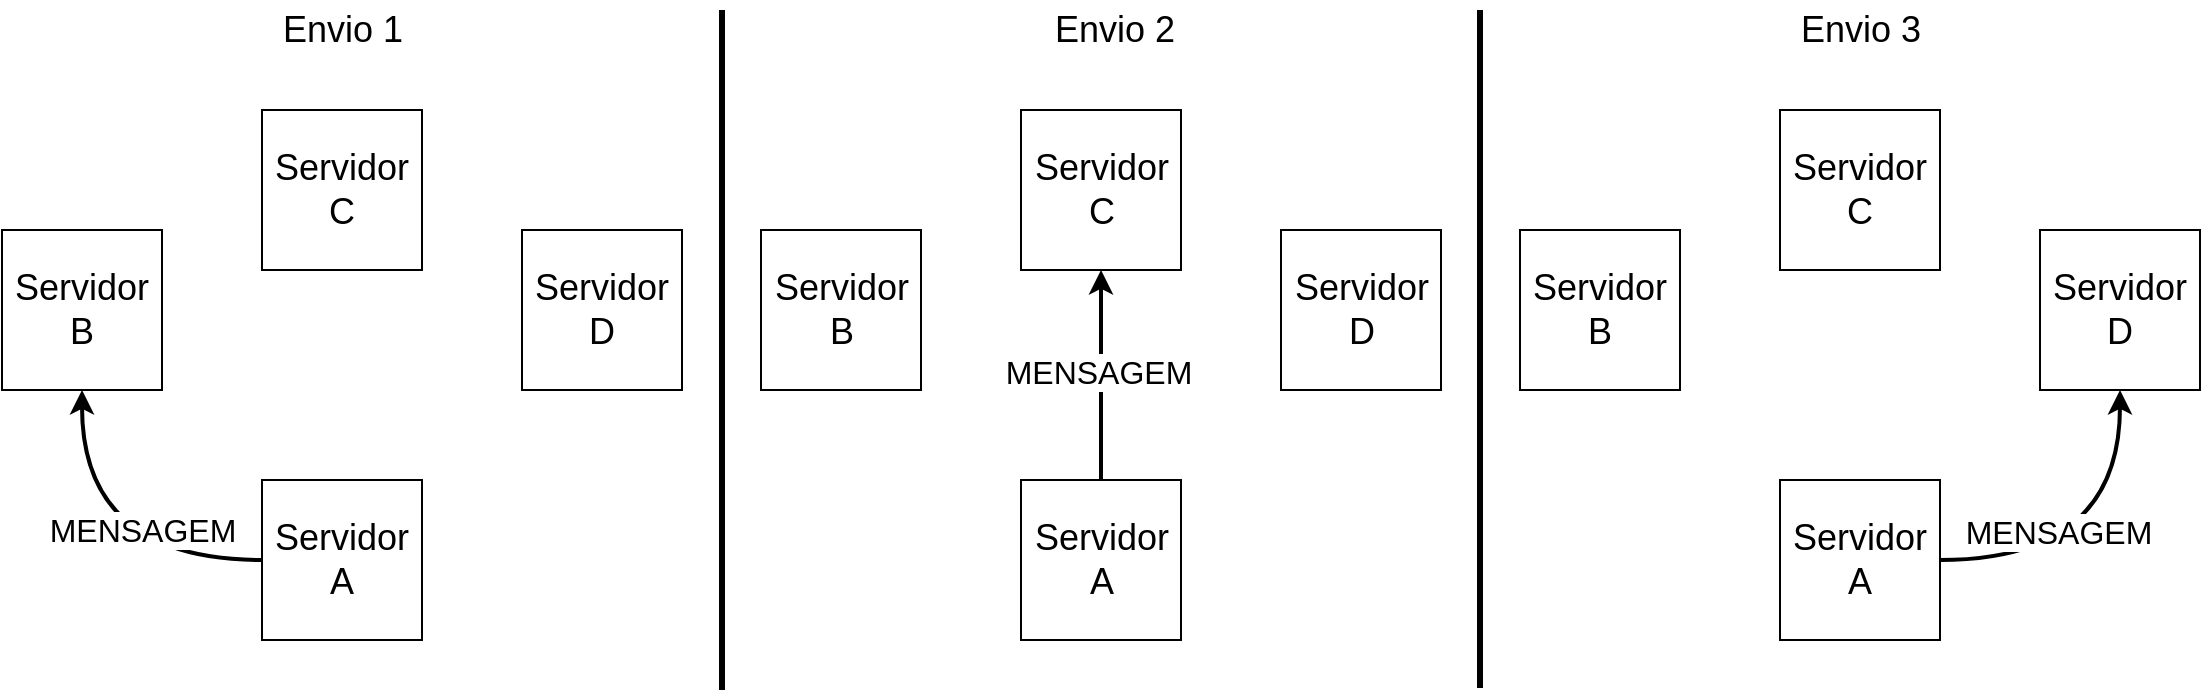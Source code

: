 <mxfile version="12.3.3" type="google" pages="1"><diagram id="9f46799a-70d6-7492-0946-bef42562c5a5" name="Page-1"><mxGraphModel dx="1381" dy="761" grid="1" gridSize="10" guides="1" tooltips="1" connect="1" arrows="1" fold="1" page="1" pageScale="1" pageWidth="1100" pageHeight="850" background="#ffffff" math="0" shadow="0"><root><mxCell id="0"/><mxCell id="1" parent="0"/><mxCell id="S12z-VltrXsDuMJUPWvS-6" style="edgeStyle=orthogonalEdgeStyle;orthogonalLoop=1;jettySize=auto;html=1;entryX=0.5;entryY=1;entryDx=0;entryDy=0;curved=1;fontSize=13;strokeWidth=2;" parent="1" source="S12z-VltrXsDuMJUPWvS-1" target="S12z-VltrXsDuMJUPWvS-3" edge="1"><mxGeometry relative="1" as="geometry"><mxPoint x="40" y="260" as="targetPoint"/></mxGeometry></mxCell><mxCell id="S12z-VltrXsDuMJUPWvS-21" value="MENSAGEM" style="text;html=1;align=center;verticalAlign=middle;resizable=0;points=[];;labelBackgroundColor=#ffffff;fontSize=16;" parent="S12z-VltrXsDuMJUPWvS-6" vertex="1" connectable="0"><mxGeometry x="-0.337" y="-11" relative="1" as="geometry"><mxPoint x="-2" y="-4" as="offset"/></mxGeometry></mxCell><mxCell id="S12z-VltrXsDuMJUPWvS-1" value="Servidor A" style="whiteSpace=wrap;html=1;aspect=fixed;fontSize=18;" parent="1" vertex="1"><mxGeometry x="130" y="295" width="80" height="80" as="geometry"/></mxCell><mxCell id="S12z-VltrXsDuMJUPWvS-3" value="Servidor B" style="whiteSpace=wrap;html=1;aspect=fixed;fontSize=18;" parent="1" vertex="1"><mxGeometry y="170" width="80" height="80" as="geometry"/></mxCell><mxCell id="S12z-VltrXsDuMJUPWvS-4" value="Servidor C" style="whiteSpace=wrap;html=1;aspect=fixed;fontSize=18;" parent="1" vertex="1"><mxGeometry x="130" y="110" width="80" height="80" as="geometry"/></mxCell><mxCell id="S12z-VltrXsDuMJUPWvS-5" value="Servidor D" style="whiteSpace=wrap;html=1;aspect=fixed;fontSize=18;" parent="1" vertex="1"><mxGeometry x="260" y="170" width="80" height="80" as="geometry"/></mxCell><mxCell id="S12z-VltrXsDuMJUPWvS-7" style="edgeStyle=orthogonalEdgeStyle;orthogonalLoop=1;jettySize=auto;html=1;entryX=0.5;entryY=1;entryDx=0;entryDy=0;curved=1;fontSize=13;strokeWidth=2;" parent="1" source="S12z-VltrXsDuMJUPWvS-8" target="S12z-VltrXsDuMJUPWvS-10" edge="1"><mxGeometry relative="1" as="geometry"><mxPoint x="419.5" y="260" as="targetPoint"/></mxGeometry></mxCell><mxCell id="S12z-VltrXsDuMJUPWvS-8" value="Servidor A" style="whiteSpace=wrap;html=1;aspect=fixed;fontSize=18;" parent="1" vertex="1"><mxGeometry x="509.5" y="295" width="80" height="80" as="geometry"/></mxCell><mxCell id="S12z-VltrXsDuMJUPWvS-9" value="Servidor B" style="whiteSpace=wrap;html=1;aspect=fixed;fontSize=18;" parent="1" vertex="1"><mxGeometry x="379.5" y="170" width="80" height="80" as="geometry"/></mxCell><mxCell id="S12z-VltrXsDuMJUPWvS-10" value="Servidor C" style="whiteSpace=wrap;html=1;aspect=fixed;fontSize=18;" parent="1" vertex="1"><mxGeometry x="509.5" y="110" width="80" height="80" as="geometry"/></mxCell><mxCell id="S12z-VltrXsDuMJUPWvS-11" value="Servidor D" style="whiteSpace=wrap;html=1;aspect=fixed;fontSize=18;" parent="1" vertex="1"><mxGeometry x="639.5" y="170" width="80" height="80" as="geometry"/></mxCell><mxCell id="S12z-VltrXsDuMJUPWvS-12" style="edgeStyle=orthogonalEdgeStyle;orthogonalLoop=1;jettySize=auto;html=1;entryX=0.5;entryY=1;entryDx=0;entryDy=0;curved=1;fontSize=13;strokeWidth=2;" parent="1" source="S12z-VltrXsDuMJUPWvS-13" target="S12z-VltrXsDuMJUPWvS-16" edge="1"><mxGeometry relative="1" as="geometry"><mxPoint x="799" y="260" as="targetPoint"/></mxGeometry></mxCell><mxCell id="S12z-VltrXsDuMJUPWvS-13" value="Servidor A" style="whiteSpace=wrap;html=1;aspect=fixed;fontSize=18;" parent="1" vertex="1"><mxGeometry x="889" y="295" width="80" height="80" as="geometry"/></mxCell><mxCell id="S12z-VltrXsDuMJUPWvS-14" value="Servidor B" style="whiteSpace=wrap;html=1;aspect=fixed;fontSize=18;" parent="1" vertex="1"><mxGeometry x="759" y="170" width="80" height="80" as="geometry"/></mxCell><mxCell id="S12z-VltrXsDuMJUPWvS-15" value="Servidor C" style="whiteSpace=wrap;html=1;aspect=fixed;fontSize=18;" parent="1" vertex="1"><mxGeometry x="889" y="110" width="80" height="80" as="geometry"/></mxCell><mxCell id="S12z-VltrXsDuMJUPWvS-16" value="Servidor D" style="whiteSpace=wrap;html=1;aspect=fixed;fontSize=18;" parent="1" vertex="1"><mxGeometry x="1019" y="170" width="80" height="80" as="geometry"/></mxCell><mxCell id="S12z-VltrXsDuMJUPWvS-17" value="" style="endArrow=none;html=1;strokeWidth=3;" parent="1" edge="1"><mxGeometry width="50" height="50" relative="1" as="geometry"><mxPoint x="360" y="60" as="sourcePoint"/><mxPoint x="360" y="400" as="targetPoint"/></mxGeometry></mxCell><mxCell id="S12z-VltrXsDuMJUPWvS-18" value="" style="endArrow=none;html=1;strokeWidth=3;" parent="1" edge="1"><mxGeometry width="50" height="50" relative="1" as="geometry"><mxPoint x="739" y="60" as="sourcePoint"/><mxPoint x="739" y="399" as="targetPoint"/></mxGeometry></mxCell><mxCell id="S12z-VltrXsDuMJUPWvS-22" value="MENSAGEM" style="text;html=1;align=center;verticalAlign=middle;resizable=0;points=[];;labelBackgroundColor=#ffffff;fontSize=16;" parent="1" vertex="1" connectable="0"><mxGeometry x="560" y="270" as="geometry"><mxPoint x="-12" y="-29" as="offset"/></mxGeometry></mxCell><mxCell id="S12z-VltrXsDuMJUPWvS-23" value="MENSAGEM" style="text;html=1;align=center;verticalAlign=middle;resizable=0;points=[];;labelBackgroundColor=#ffffff;fontSize=16;" parent="1" vertex="1" connectable="0"><mxGeometry x="1040" y="350" as="geometry"><mxPoint x="-12" y="-29" as="offset"/></mxGeometry></mxCell><mxCell id="S12z-VltrXsDuMJUPWvS-24" value="Envio 1" style="text;html=1;align=center;verticalAlign=middle;resizable=0;points=[];;autosize=1;fontSize=18;" parent="1" vertex="1"><mxGeometry x="130" y="55" width="80" height="30" as="geometry"/></mxCell><mxCell id="S12z-VltrXsDuMJUPWvS-25" value="Envio 2" style="text;html=1;align=center;verticalAlign=middle;resizable=0;points=[];;autosize=1;fontSize=18;" parent="1" vertex="1"><mxGeometry x="515.5" y="55" width="80" height="30" as="geometry"/></mxCell><mxCell id="S12z-VltrXsDuMJUPWvS-26" value="Envio 3" style="text;html=1;align=center;verticalAlign=middle;resizable=0;points=[];;autosize=1;fontSize=18;" parent="1" vertex="1"><mxGeometry x="889" y="55" width="80" height="30" as="geometry"/></mxCell></root></mxGraphModel></diagram></mxfile>